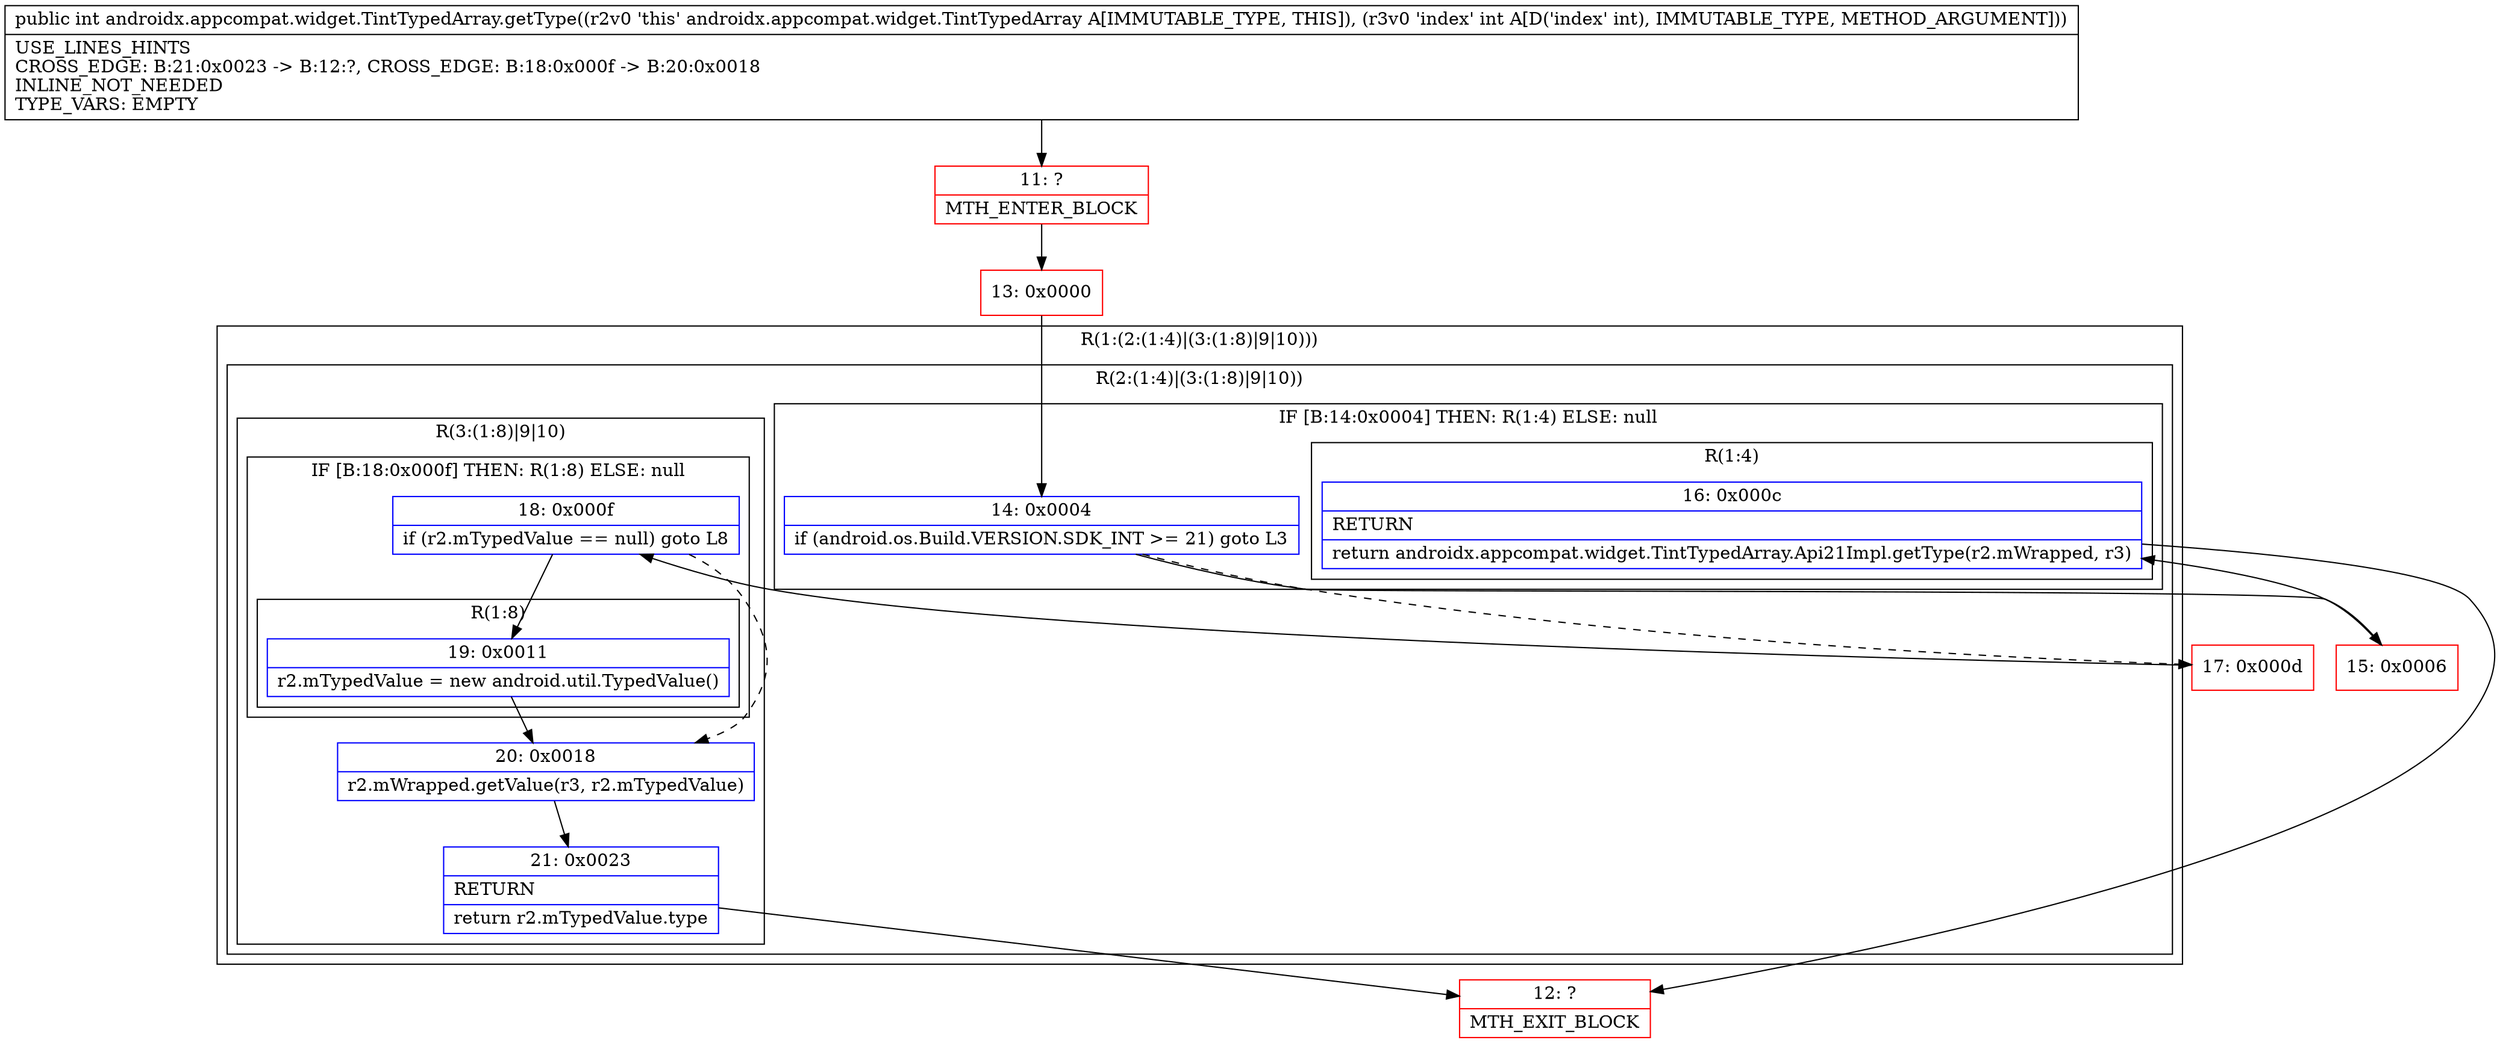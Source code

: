 digraph "CFG forandroidx.appcompat.widget.TintTypedArray.getType(I)I" {
subgraph cluster_Region_1107672012 {
label = "R(1:(2:(1:4)|(3:(1:8)|9|10)))";
node [shape=record,color=blue];
subgraph cluster_Region_354792708 {
label = "R(2:(1:4)|(3:(1:8)|9|10))";
node [shape=record,color=blue];
subgraph cluster_IfRegion_772000729 {
label = "IF [B:14:0x0004] THEN: R(1:4) ELSE: null";
node [shape=record,color=blue];
Node_14 [shape=record,label="{14\:\ 0x0004|if (android.os.Build.VERSION.SDK_INT \>= 21) goto L3\l}"];
subgraph cluster_Region_1786053557 {
label = "R(1:4)";
node [shape=record,color=blue];
Node_16 [shape=record,label="{16\:\ 0x000c|RETURN\l|return androidx.appcompat.widget.TintTypedArray.Api21Impl.getType(r2.mWrapped, r3)\l}"];
}
}
subgraph cluster_Region_96542444 {
label = "R(3:(1:8)|9|10)";
node [shape=record,color=blue];
subgraph cluster_IfRegion_1039406789 {
label = "IF [B:18:0x000f] THEN: R(1:8) ELSE: null";
node [shape=record,color=blue];
Node_18 [shape=record,label="{18\:\ 0x000f|if (r2.mTypedValue == null) goto L8\l}"];
subgraph cluster_Region_219762593 {
label = "R(1:8)";
node [shape=record,color=blue];
Node_19 [shape=record,label="{19\:\ 0x0011|r2.mTypedValue = new android.util.TypedValue()\l}"];
}
}
Node_20 [shape=record,label="{20\:\ 0x0018|r2.mWrapped.getValue(r3, r2.mTypedValue)\l}"];
Node_21 [shape=record,label="{21\:\ 0x0023|RETURN\l|return r2.mTypedValue.type\l}"];
}
}
}
Node_11 [shape=record,color=red,label="{11\:\ ?|MTH_ENTER_BLOCK\l}"];
Node_13 [shape=record,color=red,label="{13\:\ 0x0000}"];
Node_15 [shape=record,color=red,label="{15\:\ 0x0006}"];
Node_12 [shape=record,color=red,label="{12\:\ ?|MTH_EXIT_BLOCK\l}"];
Node_17 [shape=record,color=red,label="{17\:\ 0x000d}"];
MethodNode[shape=record,label="{public int androidx.appcompat.widget.TintTypedArray.getType((r2v0 'this' androidx.appcompat.widget.TintTypedArray A[IMMUTABLE_TYPE, THIS]), (r3v0 'index' int A[D('index' int), IMMUTABLE_TYPE, METHOD_ARGUMENT]))  | USE_LINES_HINTS\lCROSS_EDGE: B:21:0x0023 \-\> B:12:?, CROSS_EDGE: B:18:0x000f \-\> B:20:0x0018\lINLINE_NOT_NEEDED\lTYPE_VARS: EMPTY\l}"];
MethodNode -> Node_11;Node_14 -> Node_15;
Node_14 -> Node_17[style=dashed];
Node_16 -> Node_12;
Node_18 -> Node_19;
Node_18 -> Node_20[style=dashed];
Node_19 -> Node_20;
Node_20 -> Node_21;
Node_21 -> Node_12;
Node_11 -> Node_13;
Node_13 -> Node_14;
Node_15 -> Node_16;
Node_17 -> Node_18;
}


